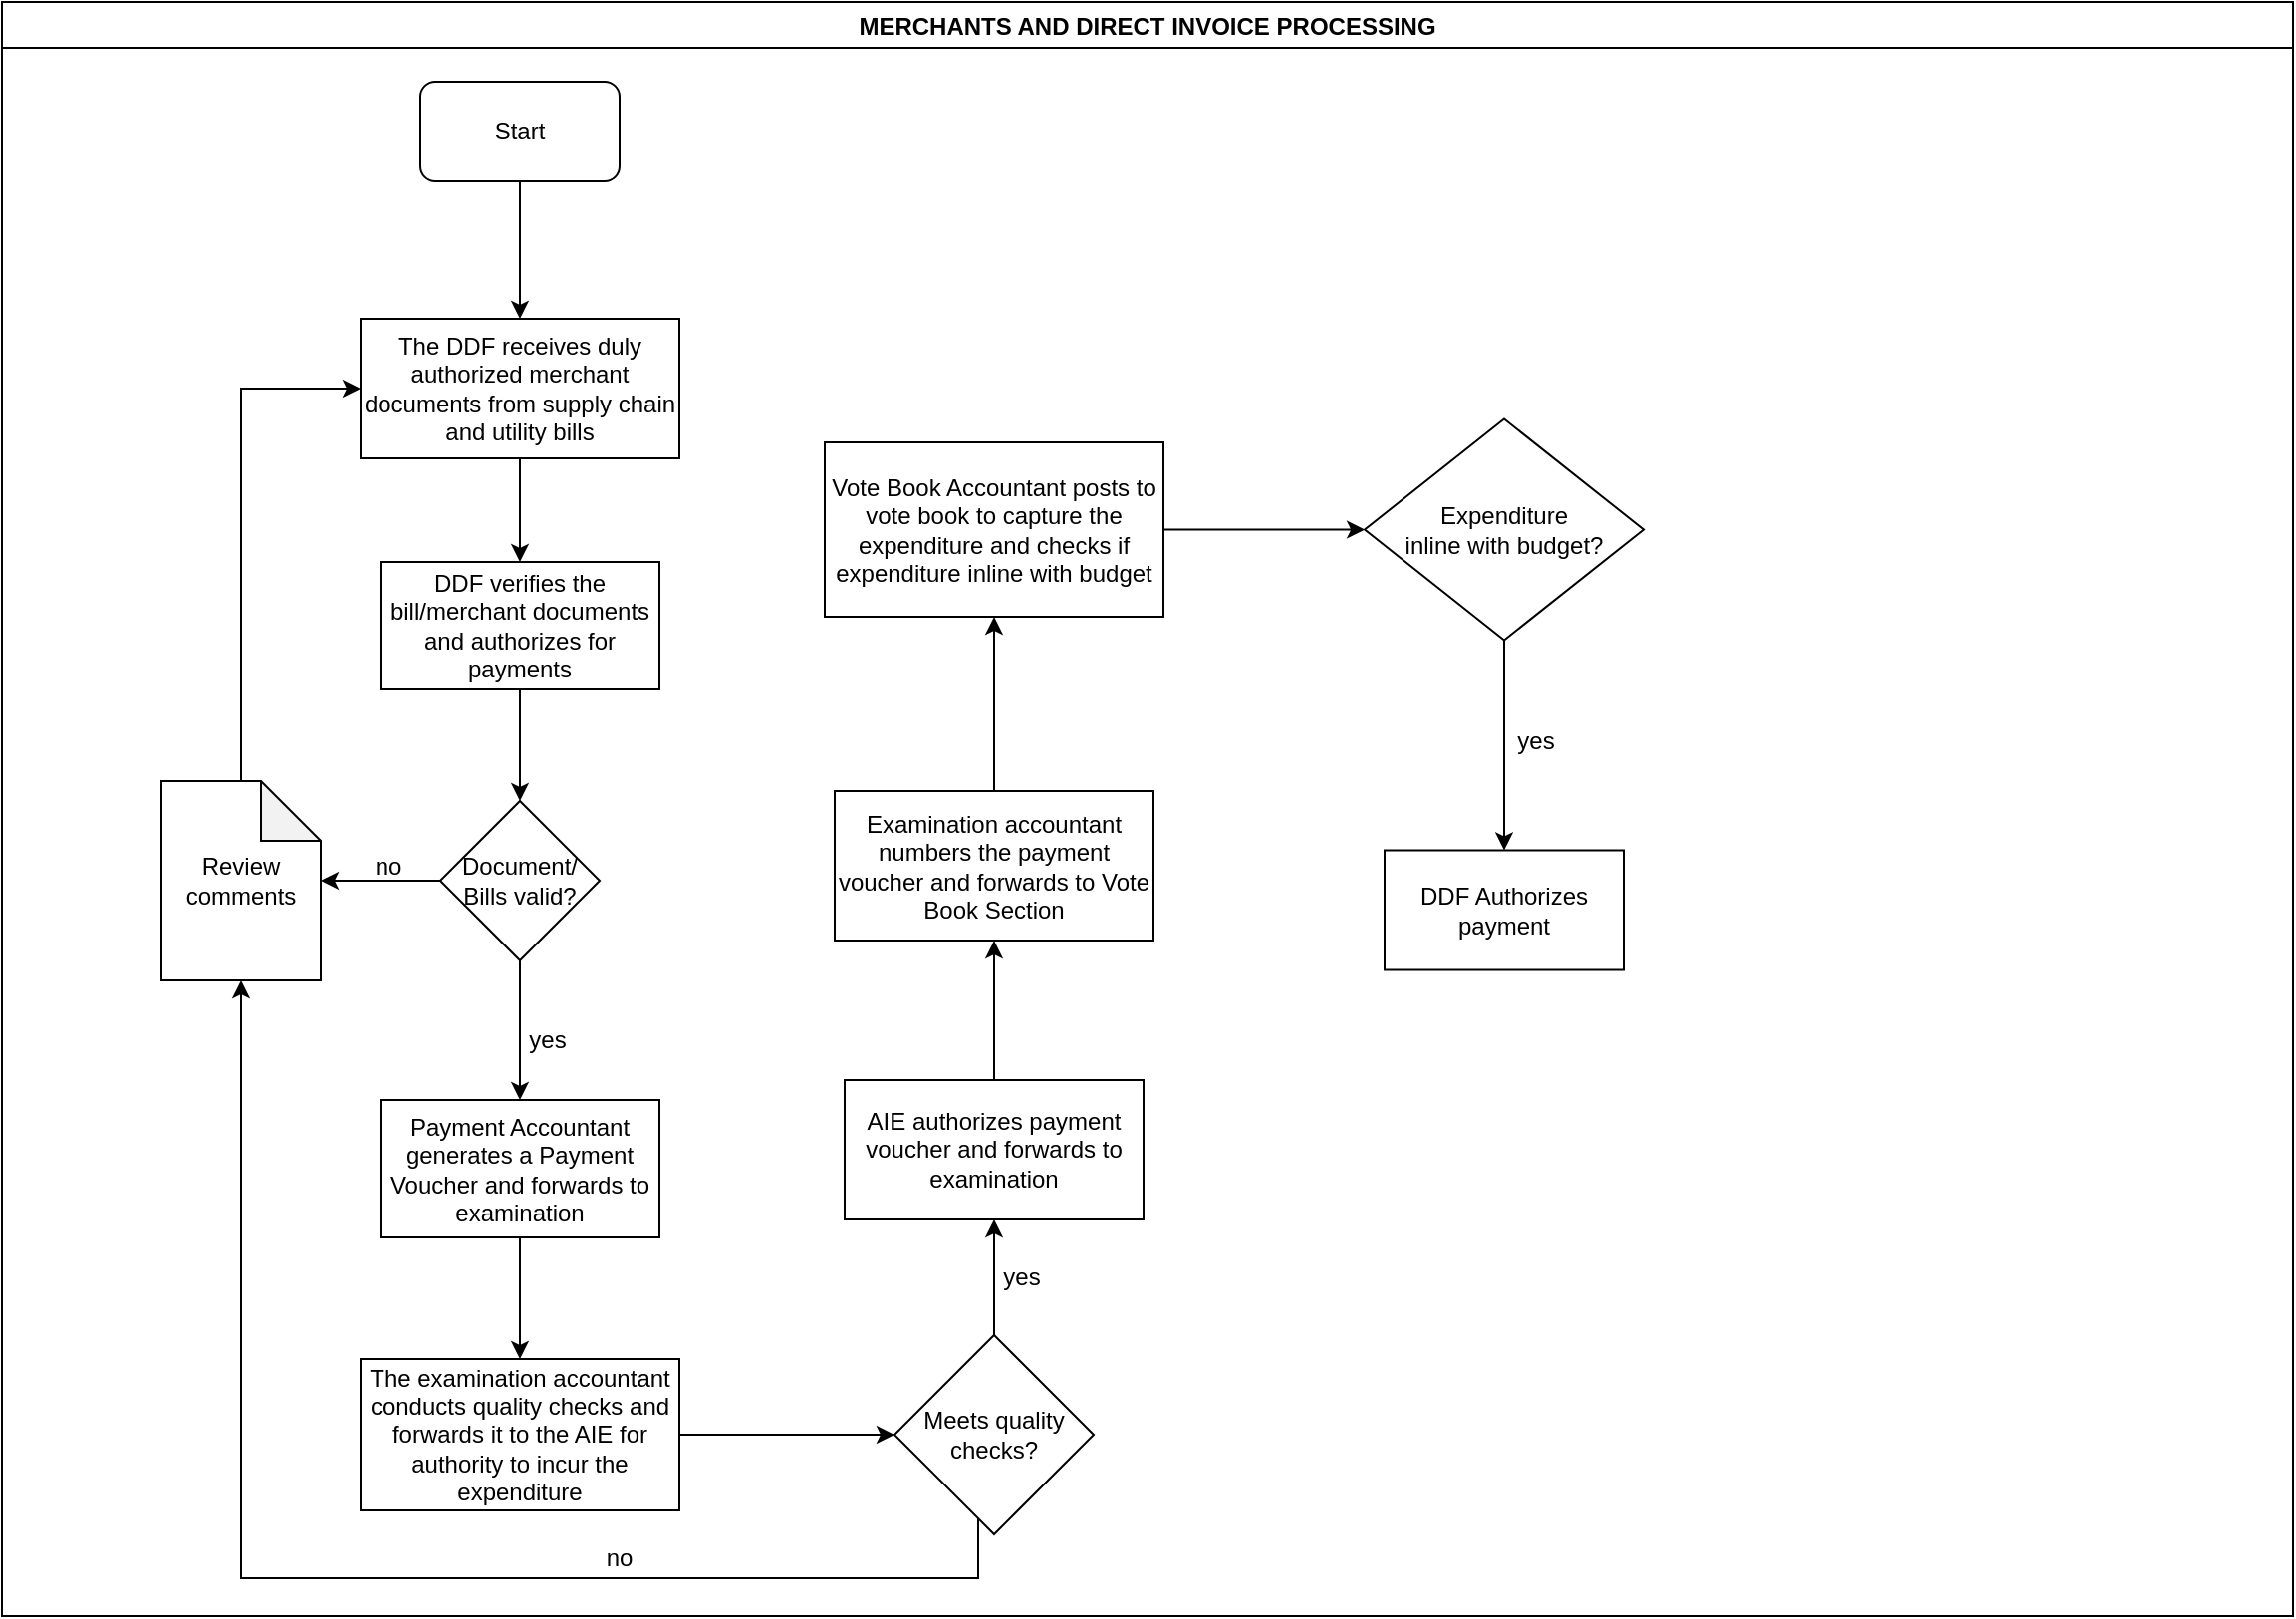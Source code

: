 <mxfile version="13.10.9" type="github">
  <diagram id="1mt4vwLYY_OGF_tediNy" name="Page-1">
    <mxGraphModel dx="1038" dy="547" grid="1" gridSize="10" guides="1" tooltips="1" connect="1" arrows="1" fold="1" page="1" pageScale="1" pageWidth="1169" pageHeight="827" math="0" shadow="0">
      <root>
        <mxCell id="0" />
        <mxCell id="1" parent="0" />
        <mxCell id="YcZZJkjSdOPoPSPX9Uab-5" value="MERCHANTS AND DIRECT INVOICE PROCESSING" style="swimlane;" vertex="1" parent="1">
          <mxGeometry x="10" y="9" width="1150" height="810" as="geometry" />
        </mxCell>
        <mxCell id="YcZZJkjSdOPoPSPX9Uab-6" value="Start" style="rounded=1;whiteSpace=wrap;html=1;" vertex="1" parent="YcZZJkjSdOPoPSPX9Uab-5">
          <mxGeometry x="210" y="40" width="100" height="50" as="geometry" />
        </mxCell>
        <mxCell id="YcZZJkjSdOPoPSPX9Uab-9" value="The DDF receives duly authorized merchant documents from supply chain and utility bills" style="rounded=0;whiteSpace=wrap;html=1;" vertex="1" parent="YcZZJkjSdOPoPSPX9Uab-5">
          <mxGeometry x="180" y="159" width="160" height="70" as="geometry" />
        </mxCell>
        <mxCell id="YcZZJkjSdOPoPSPX9Uab-8" value="" style="edgeStyle=orthogonalEdgeStyle;rounded=0;orthogonalLoop=1;jettySize=auto;html=1;entryX=0.5;entryY=0;entryDx=0;entryDy=0;" edge="1" parent="YcZZJkjSdOPoPSPX9Uab-5" source="YcZZJkjSdOPoPSPX9Uab-6" target="YcZZJkjSdOPoPSPX9Uab-9">
          <mxGeometry relative="1" as="geometry">
            <mxPoint x="260" y="165" as="targetPoint" />
          </mxGeometry>
        </mxCell>
        <mxCell id="YcZZJkjSdOPoPSPX9Uab-10" value="DDF verifies the bill/merchant documents and authorizes for payments" style="whiteSpace=wrap;html=1;rounded=0;" vertex="1" parent="YcZZJkjSdOPoPSPX9Uab-5">
          <mxGeometry x="190" y="281" width="140" height="64" as="geometry" />
        </mxCell>
        <mxCell id="YcZZJkjSdOPoPSPX9Uab-11" value="" style="edgeStyle=orthogonalEdgeStyle;rounded=0;orthogonalLoop=1;jettySize=auto;html=1;" edge="1" parent="YcZZJkjSdOPoPSPX9Uab-5" source="YcZZJkjSdOPoPSPX9Uab-9" target="YcZZJkjSdOPoPSPX9Uab-10">
          <mxGeometry relative="1" as="geometry" />
        </mxCell>
        <mxCell id="YcZZJkjSdOPoPSPX9Uab-16" value="Document/ Bills valid?" style="rhombus;whiteSpace=wrap;html=1;rounded=0;" vertex="1" parent="YcZZJkjSdOPoPSPX9Uab-5">
          <mxGeometry x="220" y="401" width="80" height="80" as="geometry" />
        </mxCell>
        <mxCell id="YcZZJkjSdOPoPSPX9Uab-17" value="" style="edgeStyle=orthogonalEdgeStyle;rounded=0;orthogonalLoop=1;jettySize=auto;html=1;" edge="1" parent="YcZZJkjSdOPoPSPX9Uab-5" source="YcZZJkjSdOPoPSPX9Uab-10" target="YcZZJkjSdOPoPSPX9Uab-16">
          <mxGeometry relative="1" as="geometry" />
        </mxCell>
        <mxCell id="YcZZJkjSdOPoPSPX9Uab-12" value="Payment Accountant generates a Payment Voucher and forwards to examination" style="whiteSpace=wrap;html=1;rounded=0;" vertex="1" parent="YcZZJkjSdOPoPSPX9Uab-5">
          <mxGeometry x="190" y="551" width="140" height="69" as="geometry" />
        </mxCell>
        <mxCell id="YcZZJkjSdOPoPSPX9Uab-14" value="The examination accountant conducts quality checks and forwards it to the AIE for authority to incur the expenditure" style="whiteSpace=wrap;html=1;rounded=0;" vertex="1" parent="YcZZJkjSdOPoPSPX9Uab-5">
          <mxGeometry x="180" y="681" width="160" height="76" as="geometry" />
        </mxCell>
        <mxCell id="YcZZJkjSdOPoPSPX9Uab-20" value="yes" style="text;html=1;strokeColor=none;fillColor=none;align=center;verticalAlign=middle;whiteSpace=wrap;rounded=0;" vertex="1" parent="YcZZJkjSdOPoPSPX9Uab-5">
          <mxGeometry x="254" y="511" width="40" height="20" as="geometry" />
        </mxCell>
        <mxCell id="YcZZJkjSdOPoPSPX9Uab-23" value="Review comments" style="shape=note;whiteSpace=wrap;html=1;backgroundOutline=1;darkOpacity=0.05;" vertex="1" parent="YcZZJkjSdOPoPSPX9Uab-5">
          <mxGeometry x="80" y="391" width="80" height="100" as="geometry" />
        </mxCell>
        <mxCell id="YcZZJkjSdOPoPSPX9Uab-24" value="no" style="text;html=1;strokeColor=none;fillColor=none;align=center;verticalAlign=middle;whiteSpace=wrap;rounded=0;" vertex="1" parent="YcZZJkjSdOPoPSPX9Uab-5">
          <mxGeometry x="174" y="424" width="40" height="20" as="geometry" />
        </mxCell>
        <mxCell id="YcZZJkjSdOPoPSPX9Uab-26" value="" style="edgeStyle=orthogonalEdgeStyle;rounded=0;orthogonalLoop=1;jettySize=auto;html=1;entryX=0;entryY=0.5;entryDx=0;entryDy=0;" edge="1" parent="YcZZJkjSdOPoPSPX9Uab-5" source="YcZZJkjSdOPoPSPX9Uab-23" target="YcZZJkjSdOPoPSPX9Uab-9">
          <mxGeometry relative="1" as="geometry">
            <mxPoint x="120" y="291" as="targetPoint" />
            <Array as="points">
              <mxPoint x="120" y="194" />
            </Array>
          </mxGeometry>
        </mxCell>
        <mxCell id="YcZZJkjSdOPoPSPX9Uab-28" value="" style="edgeStyle=orthogonalEdgeStyle;rounded=0;orthogonalLoop=1;jettySize=auto;html=1;entryX=0.5;entryY=0;entryDx=0;entryDy=0;" edge="1" parent="YcZZJkjSdOPoPSPX9Uab-5" source="YcZZJkjSdOPoPSPX9Uab-12" target="YcZZJkjSdOPoPSPX9Uab-14">
          <mxGeometry relative="1" as="geometry">
            <mxPoint x="260" y="671" as="targetPoint" />
          </mxGeometry>
        </mxCell>
        <mxCell id="YcZZJkjSdOPoPSPX9Uab-32" value="" style="edgeStyle=orthogonalEdgeStyle;rounded=0;orthogonalLoop=1;jettySize=auto;html=1;entryX=0.5;entryY=1;entryDx=0;entryDy=0;entryPerimeter=0;" edge="1" parent="YcZZJkjSdOPoPSPX9Uab-5" source="YcZZJkjSdOPoPSPX9Uab-29" target="YcZZJkjSdOPoPSPX9Uab-23">
          <mxGeometry relative="1" as="geometry">
            <mxPoint x="490" y="869" as="targetPoint" />
            <Array as="points">
              <mxPoint x="490" y="791" />
              <mxPoint x="120" y="791" />
            </Array>
          </mxGeometry>
        </mxCell>
        <mxCell id="YcZZJkjSdOPoPSPX9Uab-29" value="Meets quality checks?" style="rhombus;whiteSpace=wrap;html=1;rounded=0;" vertex="1" parent="YcZZJkjSdOPoPSPX9Uab-5">
          <mxGeometry x="448" y="669" width="100" height="100" as="geometry" />
        </mxCell>
        <mxCell id="YcZZJkjSdOPoPSPX9Uab-30" value="" style="edgeStyle=orthogonalEdgeStyle;rounded=0;orthogonalLoop=1;jettySize=auto;html=1;" edge="1" parent="YcZZJkjSdOPoPSPX9Uab-5" source="YcZZJkjSdOPoPSPX9Uab-14" target="YcZZJkjSdOPoPSPX9Uab-29">
          <mxGeometry relative="1" as="geometry" />
        </mxCell>
        <mxCell id="YcZZJkjSdOPoPSPX9Uab-33" value="no" style="text;html=1;strokeColor=none;fillColor=none;align=center;verticalAlign=middle;whiteSpace=wrap;rounded=0;" vertex="1" parent="YcZZJkjSdOPoPSPX9Uab-5">
          <mxGeometry x="290" y="771" width="40" height="20" as="geometry" />
        </mxCell>
        <mxCell id="YcZZJkjSdOPoPSPX9Uab-43" value="&lt;div&gt;Expenditure &lt;br&gt;&lt;/div&gt;&lt;div&gt;inline with budget?&lt;/div&gt;" style="rhombus;whiteSpace=wrap;html=1;rounded=0;" vertex="1" parent="YcZZJkjSdOPoPSPX9Uab-5">
          <mxGeometry x="684" y="209.25" width="140" height="111" as="geometry" />
        </mxCell>
        <mxCell id="YcZZJkjSdOPoPSPX9Uab-51" value="yes" style="text;html=1;strokeColor=none;fillColor=none;align=center;verticalAlign=middle;whiteSpace=wrap;rounded=0;" vertex="1" parent="YcZZJkjSdOPoPSPX9Uab-5">
          <mxGeometry x="750" y="361" width="40" height="20" as="geometry" />
        </mxCell>
        <mxCell id="YcZZJkjSdOPoPSPX9Uab-19" value="" style="edgeStyle=orthogonalEdgeStyle;rounded=0;orthogonalLoop=1;jettySize=auto;html=1;" edge="1" parent="1" source="YcZZJkjSdOPoPSPX9Uab-16">
          <mxGeometry relative="1" as="geometry">
            <mxPoint x="270" y="560" as="targetPoint" />
          </mxGeometry>
        </mxCell>
        <mxCell id="YcZZJkjSdOPoPSPX9Uab-22" value="" style="edgeStyle=orthogonalEdgeStyle;rounded=0;orthogonalLoop=1;jettySize=auto;html=1;" edge="1" parent="1" source="YcZZJkjSdOPoPSPX9Uab-16">
          <mxGeometry relative="1" as="geometry">
            <mxPoint x="170" y="450" as="targetPoint" />
          </mxGeometry>
        </mxCell>
        <mxCell id="YcZZJkjSdOPoPSPX9Uab-37" value="" style="edgeStyle=orthogonalEdgeStyle;rounded=0;orthogonalLoop=1;jettySize=auto;html=1;" edge="1" parent="1" source="YcZZJkjSdOPoPSPX9Uab-34" target="YcZZJkjSdOPoPSPX9Uab-36">
          <mxGeometry relative="1" as="geometry" />
        </mxCell>
        <mxCell id="YcZZJkjSdOPoPSPX9Uab-34" value="AIE authorizes payment voucher and forwards to examination" style="whiteSpace=wrap;html=1;rounded=0;" vertex="1" parent="1">
          <mxGeometry x="433" y="550" width="150" height="70" as="geometry" />
        </mxCell>
        <mxCell id="YcZZJkjSdOPoPSPX9Uab-35" value="" style="edgeStyle=orthogonalEdgeStyle;rounded=0;orthogonalLoop=1;jettySize=auto;html=1;" edge="1" parent="1" source="YcZZJkjSdOPoPSPX9Uab-29" target="YcZZJkjSdOPoPSPX9Uab-34">
          <mxGeometry relative="1" as="geometry" />
        </mxCell>
        <mxCell id="YcZZJkjSdOPoPSPX9Uab-40" value="" style="edgeStyle=orthogonalEdgeStyle;rounded=0;orthogonalLoop=1;jettySize=auto;html=1;" edge="1" parent="1" source="YcZZJkjSdOPoPSPX9Uab-36" target="YcZZJkjSdOPoPSPX9Uab-39">
          <mxGeometry relative="1" as="geometry" />
        </mxCell>
        <mxCell id="YcZZJkjSdOPoPSPX9Uab-36" value="Examination accountant numbers the payment voucher and forwards to Vote Book Section" style="whiteSpace=wrap;html=1;rounded=0;" vertex="1" parent="1">
          <mxGeometry x="428" y="405" width="160" height="75" as="geometry" />
        </mxCell>
        <mxCell id="YcZZJkjSdOPoPSPX9Uab-38" value="yes" style="text;html=1;strokeColor=none;fillColor=none;align=center;verticalAlign=middle;whiteSpace=wrap;rounded=0;" vertex="1" parent="1">
          <mxGeometry x="502" y="639" width="40" height="20" as="geometry" />
        </mxCell>
        <mxCell id="YcZZJkjSdOPoPSPX9Uab-44" value="" style="edgeStyle=orthogonalEdgeStyle;rounded=0;orthogonalLoop=1;jettySize=auto;html=1;" edge="1" parent="1" source="YcZZJkjSdOPoPSPX9Uab-39" target="YcZZJkjSdOPoPSPX9Uab-43">
          <mxGeometry relative="1" as="geometry" />
        </mxCell>
        <mxCell id="YcZZJkjSdOPoPSPX9Uab-39" value="Vote Book Accountant posts to vote book to capture the expenditure and checks if expenditure inline with budget" style="whiteSpace=wrap;html=1;rounded=0;" vertex="1" parent="1">
          <mxGeometry x="423" y="230" width="170" height="87.5" as="geometry" />
        </mxCell>
        <mxCell id="YcZZJkjSdOPoPSPX9Uab-45" value="DDF Authorizes payment" style="whiteSpace=wrap;html=1;rounded=0;" vertex="1" parent="1">
          <mxGeometry x="704" y="434.75" width="120" height="60" as="geometry" />
        </mxCell>
        <mxCell id="YcZZJkjSdOPoPSPX9Uab-46" value="" style="edgeStyle=orthogonalEdgeStyle;rounded=0;orthogonalLoop=1;jettySize=auto;html=1;" edge="1" parent="1" source="YcZZJkjSdOPoPSPX9Uab-43" target="YcZZJkjSdOPoPSPX9Uab-45">
          <mxGeometry relative="1" as="geometry" />
        </mxCell>
      </root>
    </mxGraphModel>
  </diagram>
</mxfile>
